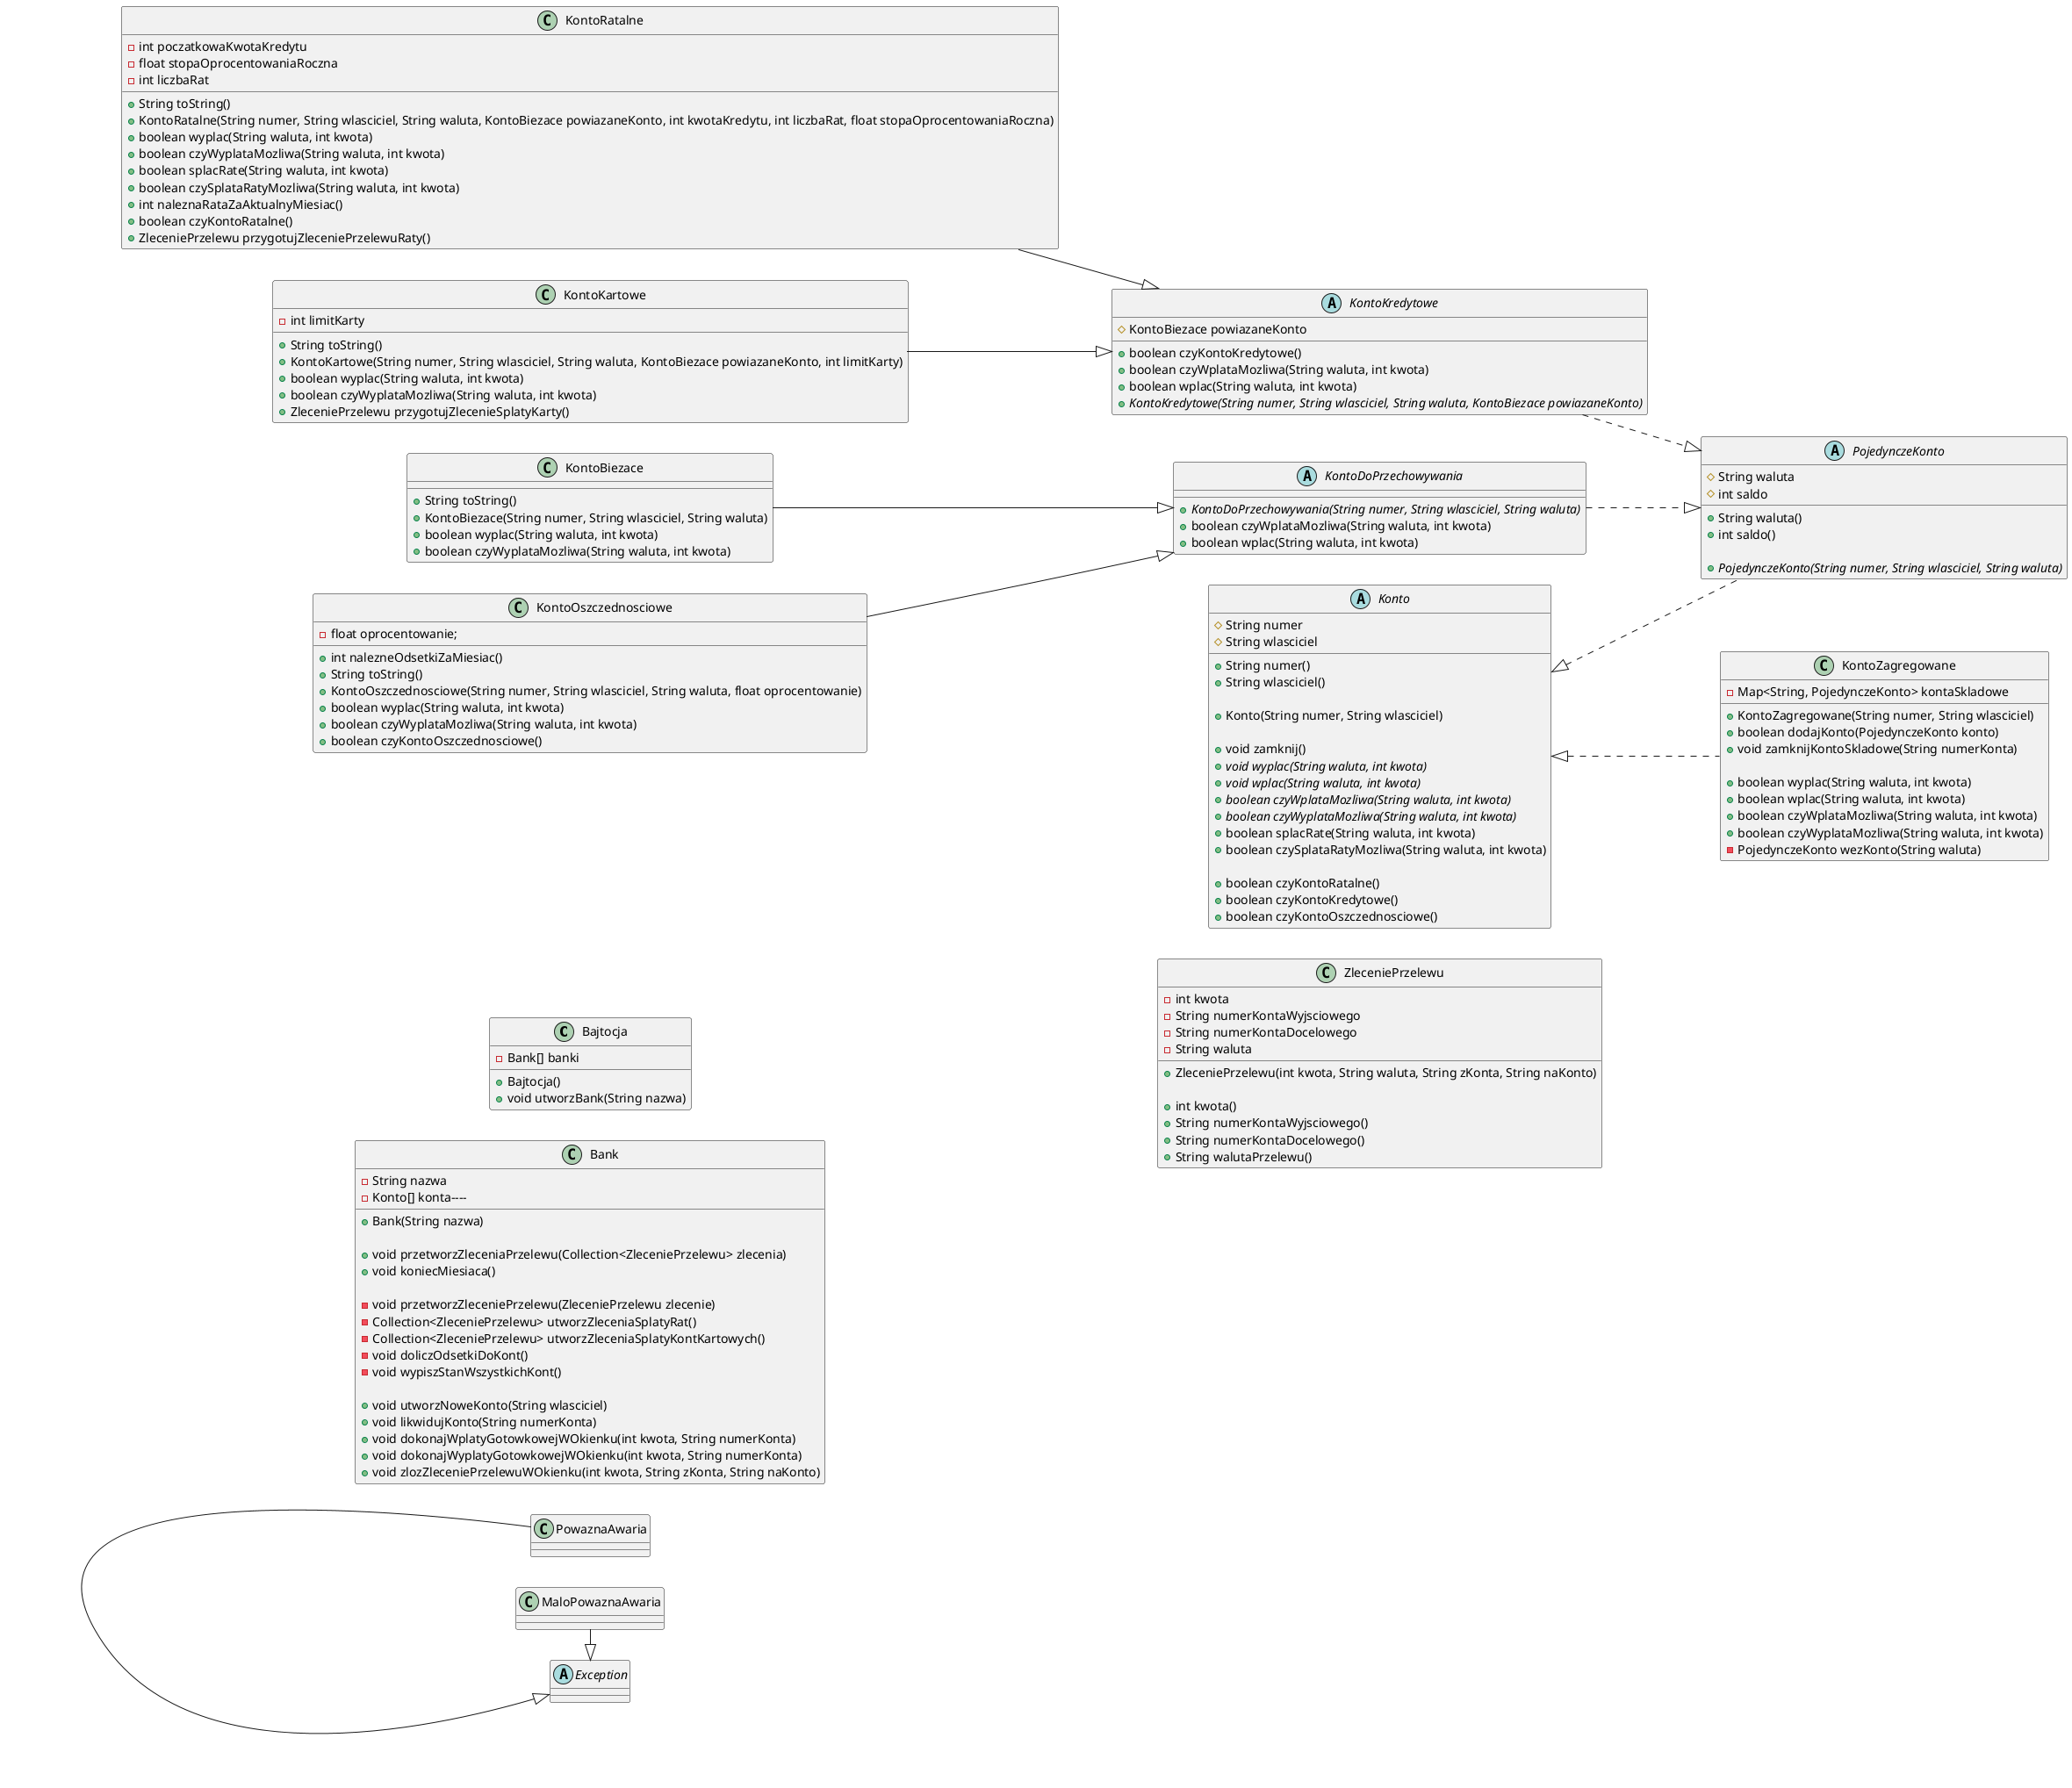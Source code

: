@startuml

left to right direction

class Bajtocja {
    -Bank[] banki
    +Bajtocja()
    +void utworzBank(String nazwa)
}

class Bank {
    -String nazwa
    -Konto[] konta----
    +Bank(String nazwa)

    +void przetworzZleceniaPrzelewu(Collection<ZleceniePrzelewu> zlecenia)
    +void koniecMiesiaca()

    -void przetworzZleceniePrzelewu(ZleceniePrzelewu zlecenie)
    -Collection<ZleceniePrzelewu> utworzZleceniaSplatyRat()
    -Collection<ZleceniePrzelewu> utworzZleceniaSplatyKontKartowych()
    -void doliczOdsetkiDoKont()
    -void wypiszStanWszystkichKont()

    +void utworzNoweKonto(String wlasciciel)
    +void likwidujKonto(String numerKonta)
    +void dokonajWplatyGotowkowejWOkienku(int kwota, String numerKonta)
    +void dokonajWyplatyGotowkowejWOkienku(int kwota, String numerKonta)
    +void zlozZleceniePrzelewuWOkienku(int kwota, String zKonta, String naKonto)
}

abstract class KontoDoPrzechowywania {
    +{abstract} KontoDoPrzechowywania(String numer, String wlasciciel, String waluta)
    + boolean czyWplataMozliwa(String waluta, int kwota)
    + boolean wplac(String waluta, int kwota)
}

abstract class KontoKredytowe {
    #KontoBiezace powiazaneKonto
    + boolean czyKontoKredytowe()
    + boolean czyWplataMozliwa(String waluta, int kwota)
    + boolean wplac(String waluta, int kwota)
    +{abstract} KontoKredytowe(String numer, String wlasciciel, String waluta, KontoBiezace powiazaneKonto)
}

class KontoBiezace {
    +String toString()
    + KontoBiezace(String numer, String wlasciciel, String waluta)
    + boolean wyplac(String waluta, int kwota)
    + boolean czyWyplataMozliwa(String waluta, int kwota)
}

class KontoRatalne {
    -int poczatkowaKwotaKredytu
    -float stopaOprocentowaniaRoczna
    -int liczbaRat
    +String toString()
    + KontoRatalne(String numer, String wlasciciel, String waluta, KontoBiezace powiazaneKonto, int kwotaKredytu, int liczbaRat, float stopaOprocentowaniaRoczna)
    + boolean wyplac(String waluta, int kwota)
    + boolean czyWyplataMozliwa(String waluta, int kwota)
    + boolean splacRate(String waluta, int kwota)
    + boolean czySplataRatyMozliwa(String waluta, int kwota)
    + int naleznaRataZaAktualnyMiesiac()
    + boolean czyKontoRatalne()
    + ZleceniePrzelewu przygotujZleceniePrzelewuRaty()
}

class KontoOszczednosciowe {
    -float oprocentowanie;
    +int nalezneOdsetkiZaMiesiac()
    +String toString()
    + KontoOszczednosciowe(String numer, String wlasciciel, String waluta, float oprocentowanie)
    + boolean wyplac(String waluta, int kwota)
    + boolean czyWyplataMozliwa(String waluta, int kwota)
    + boolean czyKontoOszczednosciowe()
}

class KontoKartowe {
    -int limitKarty
    +String toString()
    + KontoKartowe(String numer, String wlasciciel, String waluta, KontoBiezace powiazaneKonto, int limitKarty)
    + boolean wyplac(String waluta, int kwota)
    + boolean czyWyplataMozliwa(String waluta, int kwota)
    + ZleceniePrzelewu przygotujZlecenieSplatyKarty()
}

class KontoZagregowane {
    -Map<String, PojedynczeKonto> kontaSkladowe

    +KontoZagregowane(String numer, String wlasciciel)
    +boolean dodajKonto(PojedynczeKonto konto)
    +void zamknijKontoSkladowe(String numerKonta)

    + boolean wyplac(String waluta, int kwota)
    + boolean wplac(String waluta, int kwota)
    + boolean czyWplataMozliwa(String waluta, int kwota)
    + boolean czyWyplataMozliwa(String waluta, int kwota)
    -PojedynczeKonto wezKonto(String waluta)
}

abstract class PojedynczeKonto {
    #String waluta
    +String waluta()
    #int saldo
    +int saldo()

    +{abstract} PojedynczeKonto(String numer, String wlasciciel, String waluta)
}


abstract class Konto {
    # String numer
    + String numer()
    # String wlasciciel
    + String wlasciciel()

    +Konto(String numer, String wlasciciel)

    + void zamknij()
    + void {abstract} wyplac(String waluta, int kwota)
    + void {abstract} wplac(String waluta, int kwota) 
    + boolean {abstract} czyWplataMozliwa(String waluta, int kwota)
    + boolean {abstract} czyWyplataMozliwa(String waluta, int kwota)
    + boolean splacRate(String waluta, int kwota)
    + boolean czySplataRatyMozliwa(String waluta, int kwota)

    + boolean czyKontoRatalne()
    + boolean czyKontoKredytowe()
    + boolean czyKontoOszczednosciowe()
}


class ZleceniePrzelewu {
    -int kwota
    -String numerKontaWyjsciowego
    -String numerKontaDocelowego
    -String waluta

    +ZleceniePrzelewu(int kwota, String waluta, String zKonta, String naKonto)

    +int kwota()
    +String numerKontaWyjsciowego()
    +String numerKontaDocelowego()
    +String walutaPrzelewu()
}

class PowaznaAwaria
abstract class Exception
PowaznaAwaria -|> Exception
MaloPowaznaAwaria -|> Exception

KontoKartowe --|> KontoKredytowe
KontoRatalne --|> KontoKredytowe
KontoOszczednosciowe --|> KontoDoPrzechowywania
KontoBiezace --|> KontoDoPrzechowywania
KontoDoPrzechowywania ..|> PojedynczeKonto 
KontoKredytowe ..|> PojedynczeKonto
Konto <|.. PojedynczeKonto
Konto <|.. KontoZagregowane

@enduml